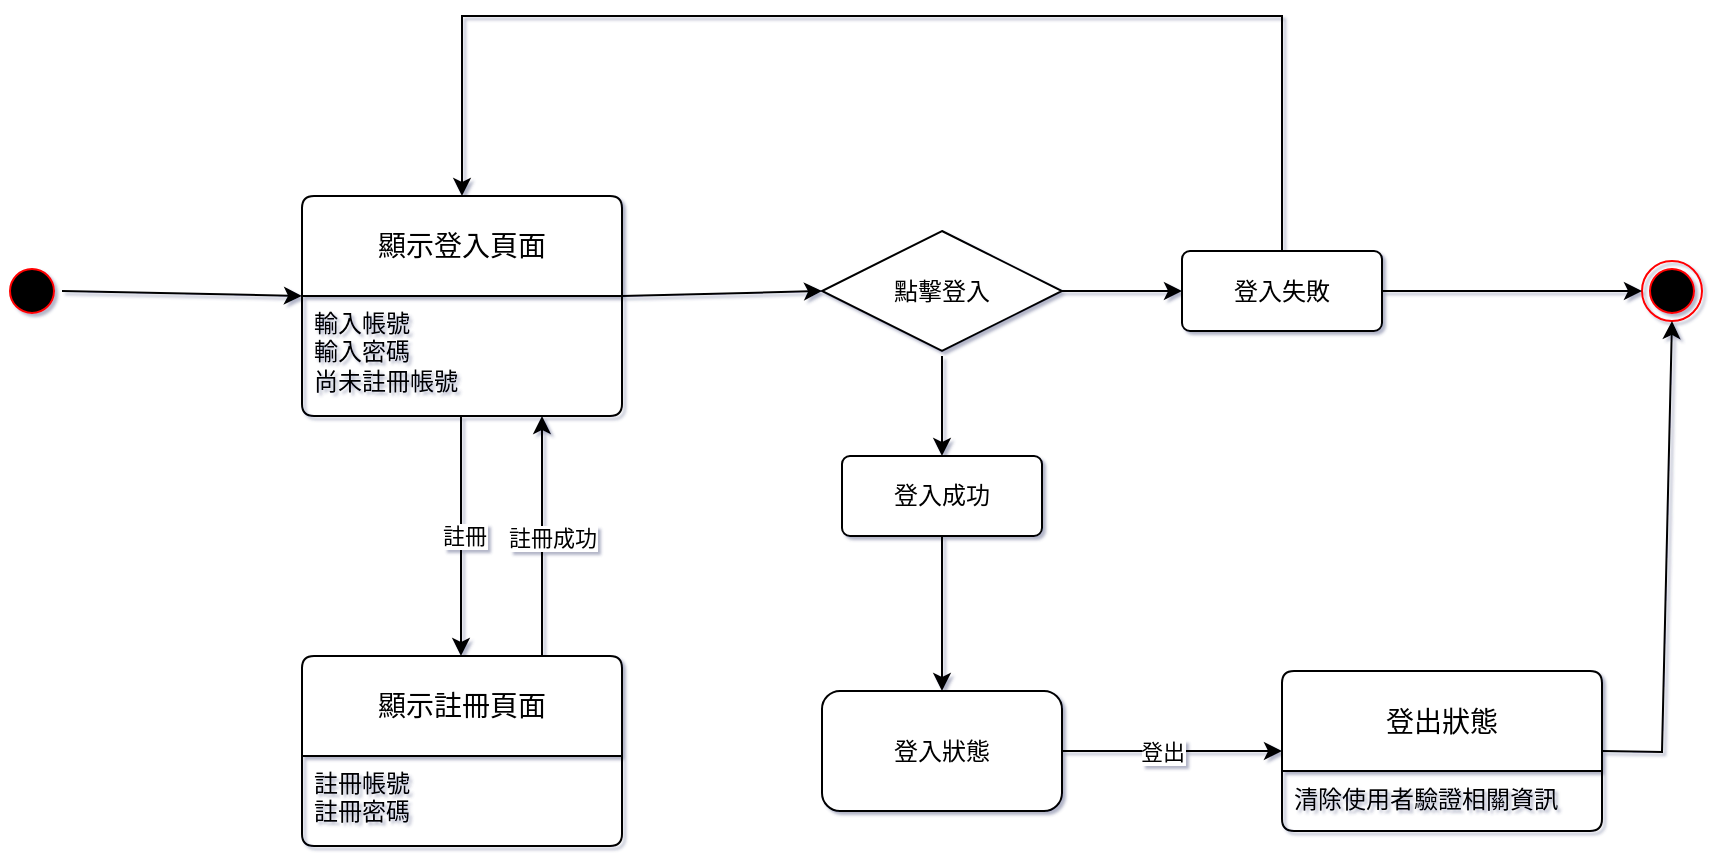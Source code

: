 <mxfile version="27.0.5" pages="7">
  <diagram name="註冊登入" id="HInjeSJQUacLZrBBfgWF">
    <mxGraphModel grid="1" page="1" gridSize="10" guides="1" tooltips="1" connect="1" arrows="1" fold="1" pageScale="1" pageWidth="1169" pageHeight="827" math="0" shadow="1">
      <root>
        <mxCell id="0" />
        <mxCell id="1" parent="0" />
        <mxCell id="w4ze2zyTQ7N1H6BAeW-B-1" value="" style="ellipse;html=1;shape=startState;fillColor=#000000;strokeColor=#ff0000;" vertex="1" parent="1">
          <mxGeometry x="120" y="372.5" width="30" height="30" as="geometry" />
        </mxCell>
        <mxCell id="w4ze2zyTQ7N1H6BAeW-B-3" value="顯示註冊頁面" style="swimlane;childLayout=stackLayout;horizontal=1;startSize=50;horizontalStack=0;rounded=1;fontSize=14;fontStyle=0;strokeWidth=1;resizeParent=0;resizeLast=1;shadow=0;align=center;arcSize=4;whiteSpace=wrap;html=1;" vertex="1" parent="1">
          <mxGeometry x="270" y="570" width="160" height="95" as="geometry" />
        </mxCell>
        <mxCell id="w4ze2zyTQ7N1H6BAeW-B-4" value="&lt;div&gt;&lt;span style=&quot;background-color: transparent; color: light-dark(rgb(0, 0, 0), rgb(255, 255, 255));&quot;&gt;註冊帳號&lt;/span&gt;&lt;/div&gt;&lt;div&gt;註冊密碼&lt;/div&gt;" style="align=left;strokeColor=none;fillColor=none;spacingLeft=4;spacingRight=4;fontSize=12;verticalAlign=top;resizable=0;rotatable=0;part=1;html=1;whiteSpace=wrap;" vertex="1" parent="w4ze2zyTQ7N1H6BAeW-B-3">
          <mxGeometry y="50" width="160" height="45" as="geometry" />
        </mxCell>
        <mxCell id="w4ze2zyTQ7N1H6BAeW-B-5" value="顯示登入頁面" style="swimlane;childLayout=stackLayout;horizontal=1;startSize=50;horizontalStack=0;rounded=1;fontSize=14;fontStyle=0;strokeWidth=1;resizeParent=0;resizeLast=1;shadow=0;dashed=0;align=center;arcSize=4;whiteSpace=wrap;html=1;" vertex="1" parent="1">
          <mxGeometry x="270" y="340" width="160" height="110" as="geometry" />
        </mxCell>
        <mxCell id="w4ze2zyTQ7N1H6BAeW-B-6" value="輸入帳號&lt;br&gt;&lt;div&gt;&lt;span style=&quot;background-color: transparent; color: light-dark(rgb(0, 0, 0), rgb(255, 255, 255));&quot;&gt;輸入&lt;/span&gt;密碼&lt;/div&gt;&lt;div&gt;尚未註冊帳號&lt;/div&gt;" style="align=left;strokeColor=none;fillColor=none;spacingLeft=4;spacingRight=4;fontSize=12;verticalAlign=top;resizable=0;rotatable=0;part=1;html=1;whiteSpace=wrap;" vertex="1" parent="w4ze2zyTQ7N1H6BAeW-B-5">
          <mxGeometry y="50" width="160" height="60" as="geometry" />
        </mxCell>
        <mxCell id="w4ze2zyTQ7N1H6BAeW-B-7" value="" style="ellipse;html=1;shape=endState;fillColor=#000000;strokeColor=#ff0000;" vertex="1" parent="1">
          <mxGeometry x="940" y="372.5" width="30" height="30" as="geometry" />
        </mxCell>
        <mxCell id="w4ze2zyTQ7N1H6BAeW-B-8" value="登入成功" style="rounded=1;arcSize=10;whiteSpace=wrap;html=1;align=center;" vertex="1" parent="1">
          <mxGeometry x="540" y="470" width="100" height="40" as="geometry" />
        </mxCell>
        <mxCell id="w4ze2zyTQ7N1H6BAeW-B-9" value="登入失敗" style="rounded=1;arcSize=10;whiteSpace=wrap;html=1;align=center;" vertex="1" parent="1">
          <mxGeometry x="710" y="367.5" width="100" height="40" as="geometry" />
        </mxCell>
        <mxCell id="w4ze2zyTQ7N1H6BAeW-B-14" value="點擊登入" style="shape=rhombus;perimeter=rhombusPerimeter;whiteSpace=wrap;html=1;align=center;" vertex="1" parent="1">
          <mxGeometry x="530" y="357.5" width="120" height="60" as="geometry" />
        </mxCell>
        <mxCell id="w4ze2zyTQ7N1H6BAeW-B-18" value="" style="endArrow=classic;html=1;rounded=0;exitX=1;exitY=0;exitDx=0;exitDy=0;entryX=0;entryY=0.5;entryDx=0;entryDy=0;" edge="1" parent="1" source="w4ze2zyTQ7N1H6BAeW-B-6" target="w4ze2zyTQ7N1H6BAeW-B-14">
          <mxGeometry width="50" height="50" relative="1" as="geometry">
            <mxPoint x="460" y="470" as="sourcePoint" />
            <mxPoint x="510" y="420" as="targetPoint" />
          </mxGeometry>
        </mxCell>
        <mxCell id="w4ze2zyTQ7N1H6BAeW-B-19" value="" style="endArrow=classic;html=1;rounded=0;exitX=1;exitY=0.5;exitDx=0;exitDy=0;entryX=0;entryY=0.5;entryDx=0;entryDy=0;" edge="1" parent="1" source="w4ze2zyTQ7N1H6BAeW-B-9" target="w4ze2zyTQ7N1H6BAeW-B-7">
          <mxGeometry width="50" height="50" relative="1" as="geometry">
            <mxPoint x="830" y="388.5" as="sourcePoint" />
            <mxPoint x="920" y="389" as="targetPoint" />
          </mxGeometry>
        </mxCell>
        <mxCell id="w4ze2zyTQ7N1H6BAeW-B-21" value="" style="endArrow=classic;html=1;rounded=0;exitX=1;exitY=0.5;exitDx=0;exitDy=0;entryX=0;entryY=0.5;entryDx=0;entryDy=0;" edge="1" parent="1" source="w4ze2zyTQ7N1H6BAeW-B-14" target="w4ze2zyTQ7N1H6BAeW-B-9">
          <mxGeometry width="50" height="50" relative="1" as="geometry">
            <mxPoint x="700" y="452" as="sourcePoint" />
            <mxPoint x="730" y="390" as="targetPoint" />
          </mxGeometry>
        </mxCell>
        <mxCell id="w4ze2zyTQ7N1H6BAeW-B-22" value="" style="endArrow=classic;html=1;rounded=0;entryX=0.5;entryY=0;entryDx=0;entryDy=0;" edge="1" parent="1" target="w4ze2zyTQ7N1H6BAeW-B-8">
          <mxGeometry width="50" height="50" relative="1" as="geometry">
            <mxPoint x="590" y="420" as="sourcePoint" />
            <mxPoint x="560" y="418" as="targetPoint" />
          </mxGeometry>
        </mxCell>
        <mxCell id="w4ze2zyTQ7N1H6BAeW-B-25" value="登入狀態" style="rounded=1;whiteSpace=wrap;html=1;" vertex="1" parent="1">
          <mxGeometry x="530" y="587.5" width="120" height="60" as="geometry" />
        </mxCell>
        <mxCell id="w4ze2zyTQ7N1H6BAeW-B-26" value="" style="endArrow=classic;html=1;rounded=0;exitX=0.5;exitY=1;exitDx=0;exitDy=0;entryX=0.5;entryY=0;entryDx=0;entryDy=0;" edge="1" parent="1" source="w4ze2zyTQ7N1H6BAeW-B-8" target="w4ze2zyTQ7N1H6BAeW-B-25">
          <mxGeometry width="50" height="50" relative="1" as="geometry">
            <mxPoint x="360" y="460" as="sourcePoint" />
            <mxPoint x="360" y="580" as="targetPoint" />
          </mxGeometry>
        </mxCell>
        <mxCell id="w4ze2zyTQ7N1H6BAeW-B-32" value="登出狀態" style="swimlane;childLayout=stackLayout;horizontal=1;startSize=50;horizontalStack=0;rounded=1;fontSize=14;fontStyle=0;strokeWidth=1;resizeParent=0;resizeLast=1;shadow=0;align=center;arcSize=4;whiteSpace=wrap;html=1;" vertex="1" parent="1">
          <mxGeometry x="760" y="577.5" width="160" height="80" as="geometry" />
        </mxCell>
        <mxCell id="w4ze2zyTQ7N1H6BAeW-B-33" value="清除使用者驗證相關資訊" style="align=left;strokeColor=none;fillColor=none;spacingLeft=4;spacingRight=4;fontSize=12;verticalAlign=top;resizable=0;rotatable=0;part=1;html=1;whiteSpace=wrap;" vertex="1" parent="w4ze2zyTQ7N1H6BAeW-B-32">
          <mxGeometry y="50" width="160" height="30" as="geometry" />
        </mxCell>
        <mxCell id="w4ze2zyTQ7N1H6BAeW-B-35" value="" style="endArrow=classic;html=1;rounded=0;exitX=1;exitY=0.5;exitDx=0;exitDy=0;entryX=0.5;entryY=1;entryDx=0;entryDy=0;" edge="1" parent="1" source="w4ze2zyTQ7N1H6BAeW-B-32" target="w4ze2zyTQ7N1H6BAeW-B-7">
          <mxGeometry width="50" height="50" relative="1" as="geometry">
            <mxPoint x="960" y="540" as="sourcePoint" />
            <mxPoint x="950" y="420" as="targetPoint" />
            <Array as="points">
              <mxPoint x="950" y="618" />
            </Array>
          </mxGeometry>
        </mxCell>
        <mxCell id="w4ze2zyTQ7N1H6BAeW-B-36" value="" style="endArrow=classic;html=1;rounded=0;exitX=1;exitY=0.5;exitDx=0;exitDy=0;entryX=0;entryY=0;entryDx=0;entryDy=0;" edge="1" parent="1" source="w4ze2zyTQ7N1H6BAeW-B-1" target="w4ze2zyTQ7N1H6BAeW-B-6">
          <mxGeometry width="50" height="50" relative="1" as="geometry">
            <mxPoint x="140" y="320" as="sourcePoint" />
            <mxPoint x="270" y="320" as="targetPoint" />
          </mxGeometry>
        </mxCell>
        <mxCell id="lsAf-5TxM5xio35Eeppx-8" value="" style="endArrow=classic;html=1;rounded=0;entryX=0;entryY=0.5;entryDx=0;entryDy=0;exitX=1;exitY=0.5;exitDx=0;exitDy=0;" edge="1" parent="1" source="w4ze2zyTQ7N1H6BAeW-B-25" target="w4ze2zyTQ7N1H6BAeW-B-32">
          <mxGeometry relative="1" as="geometry">
            <mxPoint x="490" y="700" as="sourcePoint" />
            <mxPoint x="670" y="700" as="targetPoint" />
            <Array as="points" />
          </mxGeometry>
        </mxCell>
        <mxCell id="lsAf-5TxM5xio35Eeppx-11" value="登出" style="edgeLabel;html=1;align=center;verticalAlign=middle;resizable=0;points=[];" connectable="0" vertex="1" parent="lsAf-5TxM5xio35Eeppx-8">
          <mxGeometry x="-0.007" y="-1" relative="1" as="geometry">
            <mxPoint x="-5" y="-1" as="offset" />
          </mxGeometry>
        </mxCell>
        <mxCell id="lsAf-5TxM5xio35Eeppx-12" value="" style="endArrow=classic;html=1;rounded=0;exitX=0.5;exitY=1;exitDx=0;exitDy=0;entryX=0.5;entryY=0;entryDx=0;entryDy=0;" edge="1" parent="1">
          <mxGeometry relative="1" as="geometry">
            <mxPoint x="349.5" y="450" as="sourcePoint" />
            <mxPoint x="349.5" y="570" as="targetPoint" />
            <Array as="points" />
          </mxGeometry>
        </mxCell>
        <mxCell id="lsAf-5TxM5xio35Eeppx-13" value="註冊" style="edgeLabel;html=1;align=center;verticalAlign=middle;resizable=0;points=[];" connectable="0" vertex="1" parent="lsAf-5TxM5xio35Eeppx-12">
          <mxGeometry x="-0.007" y="-1" relative="1" as="geometry">
            <mxPoint x="2" as="offset" />
          </mxGeometry>
        </mxCell>
        <mxCell id="XtU9oOTTQyKInzPwcc3N-1" value="" style="endArrow=classic;html=1;rounded=0;exitX=0.75;exitY=0;exitDx=0;exitDy=0;entryX=0.75;entryY=1;entryDx=0;entryDy=0;" edge="1" parent="1">
          <mxGeometry relative="1" as="geometry">
            <mxPoint x="390" y="570" as="sourcePoint" />
            <mxPoint x="390" y="450" as="targetPoint" />
            <Array as="points" />
          </mxGeometry>
        </mxCell>
        <mxCell id="XtU9oOTTQyKInzPwcc3N-2" value="註冊" style="edgeLabel;html=1;align=center;verticalAlign=middle;resizable=0;points=[];" connectable="0" vertex="1" parent="XtU9oOTTQyKInzPwcc3N-1">
          <mxGeometry x="-0.007" y="-1" relative="1" as="geometry">
            <mxPoint x="2" as="offset" />
          </mxGeometry>
        </mxCell>
        <mxCell id="XtU9oOTTQyKInzPwcc3N-3" value="註冊成功" style="edgeLabel;html=1;align=center;verticalAlign=middle;resizable=0;points=[];" connectable="0" vertex="1" parent="XtU9oOTTQyKInzPwcc3N-1">
          <mxGeometry x="-0.037" y="-5" relative="1" as="geometry">
            <mxPoint y="-1" as="offset" />
          </mxGeometry>
        </mxCell>
        <mxCell id="XtU9oOTTQyKInzPwcc3N-4" value="" style="endArrow=classic;html=1;rounded=0;exitX=0.5;exitY=0;exitDx=0;exitDy=0;entryX=0.5;entryY=0;entryDx=0;entryDy=0;" edge="1" parent="1" source="w4ze2zyTQ7N1H6BAeW-B-9" target="w4ze2zyTQ7N1H6BAeW-B-5">
          <mxGeometry width="50" height="50" relative="1" as="geometry">
            <mxPoint x="750" y="327.5" as="sourcePoint" />
            <mxPoint x="330" y="250" as="targetPoint" />
            <Array as="points">
              <mxPoint x="760" y="250" />
              <mxPoint x="350" y="250" />
            </Array>
          </mxGeometry>
        </mxCell>
      </root>
    </mxGraphModel>
  </diagram>
  <diagram id="vJQmiaO42B-Jvd9dbJCd" name="輸入夢境">
    <mxGraphModel grid="1" page="1" gridSize="10" guides="1" tooltips="1" connect="1" arrows="1" fold="1" pageScale="1" pageWidth="1169" pageHeight="827" math="0" shadow="0">
      <root>
        <mxCell id="0" />
        <mxCell id="1" parent="0" />
        <mxCell id="_3hA1jGUD8ZX2VpV6dGg-1" value="" style="ellipse;html=1;shape=startState;fillColor=#000000;strokeColor=#ff0000;" vertex="1" parent="1">
          <mxGeometry x="150" y="120" width="30" height="30" as="geometry" />
        </mxCell>
        <mxCell id="_3hA1jGUD8ZX2VpV6dGg-2" value="" style="edgeStyle=orthogonalEdgeStyle;html=1;verticalAlign=bottom;endArrow=open;endSize=8;strokeColor=#ff0000;rounded=0;entryX=0;entryY=0.5;entryDx=0;entryDy=0;" edge="1" parent="1" source="_3hA1jGUD8ZX2VpV6dGg-1" target="_3hA1jGUD8ZX2VpV6dGg-4">
          <mxGeometry relative="1" as="geometry">
            <mxPoint x="280" y="135" as="targetPoint" />
          </mxGeometry>
        </mxCell>
        <mxCell id="_3hA1jGUD8ZX2VpV6dGg-3" value="生成夢境內容" style="rounded=1;whiteSpace=wrap;html=1;" vertex="1" parent="1">
          <mxGeometry x="290" y="230" width="120" height="60" as="geometry" />
        </mxCell>
        <mxCell id="_3hA1jGUD8ZX2VpV6dGg-4" value="處理輸入內容" style="rounded=1;whiteSpace=wrap;html=1;" vertex="1" parent="1">
          <mxGeometry x="290" y="105" width="120" height="60" as="geometry" />
        </mxCell>
        <mxCell id="_3hA1jGUD8ZX2VpV6dGg-5" value="顯示解析內容" style="rounded=1;whiteSpace=wrap;html=1;" vertex="1" parent="1">
          <mxGeometry x="290" y="350" width="120" height="60" as="geometry" />
        </mxCell>
        <mxCell id="_3hA1jGUD8ZX2VpV6dGg-6" value="" style="ellipse;html=1;shape=endState;fillColor=#000000;strokeColor=#ff0000;" vertex="1" parent="1">
          <mxGeometry x="520" y="365" width="30" height="30" as="geometry" />
        </mxCell>
        <mxCell id="_3hA1jGUD8ZX2VpV6dGg-7" value="" style="endArrow=classic;html=1;rounded=0;exitX=1;exitY=0.5;exitDx=0;exitDy=0;entryX=0.5;entryY=0;entryDx=0;entryDy=0;" edge="1" parent="1" source="_3hA1jGUD8ZX2VpV6dGg-4" target="_3hA1jGUD8ZX2VpV6dGg-6">
          <mxGeometry width="50" height="50" relative="1" as="geometry">
            <mxPoint x="240" y="310" as="sourcePoint" />
            <mxPoint x="540" y="290" as="targetPoint" />
            <Array as="points">
              <mxPoint x="530" y="135" />
            </Array>
          </mxGeometry>
        </mxCell>
        <mxCell id="_3hA1jGUD8ZX2VpV6dGg-8" value="" style="endArrow=classic;html=1;rounded=0;exitX=0.5;exitY=1;exitDx=0;exitDy=0;entryX=0.5;entryY=0;entryDx=0;entryDy=0;" edge="1" parent="1" source="_3hA1jGUD8ZX2VpV6dGg-4" target="_3hA1jGUD8ZX2VpV6dGg-3">
          <mxGeometry width="50" height="50" relative="1" as="geometry">
            <mxPoint x="240" y="310" as="sourcePoint" />
            <mxPoint x="290" y="260" as="targetPoint" />
          </mxGeometry>
        </mxCell>
        <mxCell id="_3hA1jGUD8ZX2VpV6dGg-9" value="" style="endArrow=classic;html=1;rounded=0;entryX=0.5;entryY=0;entryDx=0;entryDy=0;exitX=0.5;exitY=1;exitDx=0;exitDy=0;" edge="1" parent="1" source="_3hA1jGUD8ZX2VpV6dGg-3" target="_3hA1jGUD8ZX2VpV6dGg-5">
          <mxGeometry width="50" height="50" relative="1" as="geometry">
            <mxPoint x="240" y="310" as="sourcePoint" />
            <mxPoint x="290" y="260" as="targetPoint" />
          </mxGeometry>
        </mxCell>
        <mxCell id="_3hA1jGUD8ZX2VpV6dGg-11" value="" style="endArrow=classic;html=1;rounded=0;exitX=1;exitY=0.5;exitDx=0;exitDy=0;entryX=0;entryY=0.5;entryDx=0;entryDy=0;" edge="1" parent="1" source="_3hA1jGUD8ZX2VpV6dGg-5" target="_3hA1jGUD8ZX2VpV6dGg-6">
          <mxGeometry width="50" height="50" relative="1" as="geometry">
            <mxPoint x="240" y="310" as="sourcePoint" />
            <mxPoint x="290" y="260" as="targetPoint" />
          </mxGeometry>
        </mxCell>
        <mxCell id="_3hA1jGUD8ZX2VpV6dGg-16" value="成功" style="text;html=1;align=center;verticalAlign=middle;whiteSpace=wrap;rounded=0;" vertex="1" parent="1">
          <mxGeometry x="290" y="300" width="60" height="30" as="geometry" />
        </mxCell>
        <mxCell id="_3hA1jGUD8ZX2VpV6dGg-18" value="失敗" style="text;html=1;align=center;verticalAlign=middle;whiteSpace=wrap;rounded=0;" vertex="1" parent="1">
          <mxGeometry x="360" y="300" width="60" height="30" as="geometry" />
        </mxCell>
        <mxCell id="_3hA1jGUD8ZX2VpV6dGg-19" value="點擊送出" style="text;html=1;align=center;verticalAlign=middle;whiteSpace=wrap;rounded=0;" vertex="1" parent="1">
          <mxGeometry x="350" y="180" width="60" height="30" as="geometry" />
        </mxCell>
      </root>
    </mxGraphModel>
  </diagram>
  <diagram id="MlVlBjRn5WDVyDFGiYsd" name="發佈貼文">
    <mxGraphModel grid="1" page="1" gridSize="10" guides="1" tooltips="1" connect="1" arrows="1" fold="1" pageScale="1" pageWidth="1169" pageHeight="827" math="0" shadow="0">
      <root>
        <mxCell id="0" />
        <mxCell id="1" parent="0" />
        <mxCell id="jlts9ygnZtIwIY5iCoD3-1" value="" style="ellipse;html=1;shape=startState;fillColor=#000000;strokeColor=#ff0000;" vertex="1" parent="1">
          <mxGeometry x="320" y="90" width="30" height="30" as="geometry" />
        </mxCell>
        <mxCell id="jlts9ygnZtIwIY5iCoD3-2" value="" style="edgeStyle=orthogonalEdgeStyle;html=1;verticalAlign=bottom;endArrow=open;endSize=8;strokeColor=#ff0000;rounded=0;entryX=0.5;entryY=0;entryDx=0;entryDy=0;" edge="1" parent="1" source="jlts9ygnZtIwIY5iCoD3-1" target="jlts9ygnZtIwIY5iCoD3-3">
          <mxGeometry relative="1" as="geometry">
            <mxPoint x="335" y="180" as="targetPoint" />
          </mxGeometry>
        </mxCell>
        <mxCell id="jlts9ygnZtIwIY5iCoD3-3" value="撰寫文稿" style="rounded=1;whiteSpace=wrap;html=1;" vertex="1" parent="1">
          <mxGeometry x="275" y="210" width="120" height="60" as="geometry" />
        </mxCell>
        <mxCell id="jlts9ygnZtIwIY5iCoD3-5" value="撰稿中" style="rounded=1;whiteSpace=wrap;html=1;" vertex="1" parent="1">
          <mxGeometry x="275" y="340" width="120" height="60" as="geometry" />
        </mxCell>
        <mxCell id="jlts9ygnZtIwIY5iCoD3-14" value="" style="edgeStyle=orthogonalEdgeStyle;rounded=0;orthogonalLoop=1;jettySize=auto;html=1;" edge="1" parent="1" source="jlts9ygnZtIwIY5iCoD3-7" target="jlts9ygnZtIwIY5iCoD3-8">
          <mxGeometry relative="1" as="geometry" />
        </mxCell>
        <mxCell id="toMAGL68aTtvMR0ChFEn-1" value="" style="edgeStyle=orthogonalEdgeStyle;rounded=0;orthogonalLoop=1;jettySize=auto;html=1;" edge="1" parent="1" source="jlts9ygnZtIwIY5iCoD3-7" target="jlts9ygnZtIwIY5iCoD3-9">
          <mxGeometry relative="1" as="geometry" />
        </mxCell>
        <mxCell id="jlts9ygnZtIwIY5iCoD3-7" value="發布中" style="rounded=1;whiteSpace=wrap;html=1;" vertex="1" parent="1">
          <mxGeometry x="275" y="470" width="120" height="60" as="geometry" />
        </mxCell>
        <mxCell id="jlts9ygnZtIwIY5iCoD3-8" value="發布失敗" style="rounded=1;whiteSpace=wrap;html=1;" vertex="1" parent="1">
          <mxGeometry x="275" y="600" width="120" height="60" as="geometry" />
        </mxCell>
        <mxCell id="toMAGL68aTtvMR0ChFEn-2" value="" style="edgeStyle=orthogonalEdgeStyle;rounded=0;orthogonalLoop=1;jettySize=auto;html=1;" edge="1" parent="1" source="jlts9ygnZtIwIY5iCoD3-9" target="jlts9ygnZtIwIY5iCoD3-26">
          <mxGeometry relative="1" as="geometry" />
        </mxCell>
        <mxCell id="jlts9ygnZtIwIY5iCoD3-9" value="發布完成" style="rounded=1;whiteSpace=wrap;html=1;" vertex="1" parent="1">
          <mxGeometry x="510" y="470" width="120" height="60" as="geometry" />
        </mxCell>
        <mxCell id="jlts9ygnZtIwIY5iCoD3-10" value="" style="endArrow=classic;html=1;rounded=0;exitX=0.5;exitY=1;exitDx=0;exitDy=0;entryX=0.5;entryY=0;entryDx=0;entryDy=0;" edge="1" parent="1" source="jlts9ygnZtIwIY5iCoD3-3" target="jlts9ygnZtIwIY5iCoD3-5">
          <mxGeometry width="50" height="50" relative="1" as="geometry">
            <mxPoint x="240" y="440" as="sourcePoint" />
            <mxPoint x="290" y="390" as="targetPoint" />
          </mxGeometry>
        </mxCell>
        <mxCell id="jlts9ygnZtIwIY5iCoD3-11" value="" style="endArrow=classic;html=1;rounded=0;entryX=0.5;entryY=0;entryDx=0;entryDy=0;exitX=0.5;exitY=1;exitDx=0;exitDy=0;" edge="1" parent="1" source="jlts9ygnZtIwIY5iCoD3-5" target="jlts9ygnZtIwIY5iCoD3-7">
          <mxGeometry width="50" height="50" relative="1" as="geometry">
            <mxPoint x="380" y="420" as="sourcePoint" />
            <mxPoint x="345" y="350" as="targetPoint" />
          </mxGeometry>
        </mxCell>
        <mxCell id="jlts9ygnZtIwIY5iCoD3-16" value="草稿已儲存" style="rounded=1;whiteSpace=wrap;html=1;" vertex="1" parent="1">
          <mxGeometry x="90" y="470" width="120" height="60" as="geometry" />
        </mxCell>
        <mxCell id="jlts9ygnZtIwIY5iCoD3-17" value="" style="endArrow=classic;html=1;rounded=0;exitX=0;exitY=0.5;exitDx=0;exitDy=0;entryX=0.5;entryY=1;entryDx=0;entryDy=0;" edge="1" parent="1" source="jlts9ygnZtIwIY5iCoD3-8" target="jlts9ygnZtIwIY5iCoD3-16">
          <mxGeometry width="50" height="50" relative="1" as="geometry">
            <mxPoint x="240" y="550" as="sourcePoint" />
            <mxPoint x="290" y="500" as="targetPoint" />
            <Array as="points">
              <mxPoint x="150" y="630" />
            </Array>
          </mxGeometry>
        </mxCell>
        <mxCell id="jlts9ygnZtIwIY5iCoD3-19" value="" style="endArrow=classic;html=1;rounded=0;exitX=0.5;exitY=0;exitDx=0;exitDy=0;entryX=0;entryY=0.5;entryDx=0;entryDy=0;" edge="1" parent="1" source="jlts9ygnZtIwIY5iCoD3-16" target="jlts9ygnZtIwIY5iCoD3-5">
          <mxGeometry width="50" height="50" relative="1" as="geometry">
            <mxPoint x="240" y="440" as="sourcePoint" />
            <mxPoint x="290" y="390" as="targetPoint" />
            <Array as="points">
              <mxPoint x="150" y="370" />
            </Array>
          </mxGeometry>
        </mxCell>
        <mxCell id="jlts9ygnZtIwIY5iCoD3-20" value="繼續草稿" style="text;html=1;align=center;verticalAlign=middle;whiteSpace=wrap;rounded=0;" vertex="1" parent="1">
          <mxGeometry x="120" y="340" width="60" height="30" as="geometry" />
        </mxCell>
        <mxCell id="jlts9ygnZtIwIY5iCoD3-21" value="" style="endArrow=classic;html=1;rounded=0;entryX=1;entryY=0.5;entryDx=0;entryDy=0;exitX=1;exitY=0.5;exitDx=0;exitDy=0;" edge="1" parent="1" source="jlts9ygnZtIwIY5iCoD3-5" target="jlts9ygnZtIwIY5iCoD3-3">
          <mxGeometry width="50" height="50" relative="1" as="geometry">
            <mxPoint x="490" y="350" as="sourcePoint" />
            <mxPoint x="290" y="390" as="targetPoint" />
            <Array as="points">
              <mxPoint x="510" y="370" />
              <mxPoint x="510" y="240" />
            </Array>
          </mxGeometry>
        </mxCell>
        <mxCell id="jlts9ygnZtIwIY5iCoD3-22" value="" style="endArrow=classic;html=1;rounded=0;entryX=0.75;entryY=1;entryDx=0;entryDy=0;exitX=0.75;exitY=0;exitDx=0;exitDy=0;" edge="1" parent="1" source="jlts9ygnZtIwIY5iCoD3-8" target="jlts9ygnZtIwIY5iCoD3-7">
          <mxGeometry width="50" height="50" relative="1" as="geometry">
            <mxPoint x="500" y="630" as="sourcePoint" />
            <mxPoint x="480" y="490" as="targetPoint" />
            <Array as="points" />
          </mxGeometry>
        </mxCell>
        <mxCell id="jlts9ygnZtIwIY5iCoD3-23" value="重新嘗試" style="text;html=1;align=center;verticalAlign=middle;whiteSpace=wrap;rounded=0;" vertex="1" parent="1">
          <mxGeometry x="370" y="550" width="60" height="30" as="geometry" />
        </mxCell>
        <mxCell id="jlts9ygnZtIwIY5iCoD3-25" value="結束(未發佈)" style="text;html=1;align=center;verticalAlign=middle;whiteSpace=wrap;rounded=0;" vertex="1" parent="1">
          <mxGeometry x="510" y="290" width="80" height="30" as="geometry" />
        </mxCell>
        <mxCell id="jlts9ygnZtIwIY5iCoD3-26" value="" style="ellipse;html=1;shape=endState;fillColor=#000000;strokeColor=#ff0000;" vertex="1" parent="1">
          <mxGeometry x="720" y="485" width="30" height="30" as="geometry" />
        </mxCell>
      </root>
    </mxGraphModel>
  </diagram>
  <diagram id="6-Wd_n2gZN9Z3wB2Pkes" name="查看／編輯個人貼文">
    <mxGraphModel grid="1" page="1" gridSize="10" guides="1" tooltips="1" connect="1" arrows="1" fold="1" pageScale="1" pageWidth="1169" pageHeight="827" math="0" shadow="0">
      <root>
        <mxCell id="0" />
        <mxCell id="1" parent="0" />
        <mxCell id="IRZUj3m39FYWwz5e6Ego-1" value="" style="ellipse;html=1;shape=startState;fillColor=#000000;strokeColor=#ff0000;" vertex="1" parent="1">
          <mxGeometry x="440" y="140" width="30" height="30" as="geometry" />
        </mxCell>
        <mxCell id="IRZUj3m39FYWwz5e6Ego-2" value="" style="edgeStyle=orthogonalEdgeStyle;html=1;verticalAlign=bottom;endArrow=open;endSize=8;strokeColor=#ff0000;rounded=0;entryX=0.5;entryY=0;entryDx=0;entryDy=0;" edge="1" parent="1" source="IRZUj3m39FYWwz5e6Ego-1" target="IRZUj3m39FYWwz5e6Ego-3">
          <mxGeometry relative="1" as="geometry">
            <mxPoint x="455" y="230" as="targetPoint" />
          </mxGeometry>
        </mxCell>
        <mxCell id="IRZUj3m39FYWwz5e6Ego-6" value="" style="edgeStyle=orthogonalEdgeStyle;rounded=0;orthogonalLoop=1;jettySize=auto;html=1;" edge="1" parent="1" source="IRZUj3m39FYWwz5e6Ego-3" target="IRZUj3m39FYWwz5e6Ego-4">
          <mxGeometry relative="1" as="geometry" />
        </mxCell>
        <mxCell id="IRZUj3m39FYWwz5e6Ego-3" value="查看貼文" style="rounded=1;whiteSpace=wrap;html=1;" vertex="1" parent="1">
          <mxGeometry x="395" y="260" width="120" height="60" as="geometry" />
        </mxCell>
        <mxCell id="IRZUj3m39FYWwz5e6Ego-8" value="" style="edgeStyle=orthogonalEdgeStyle;rounded=0;orthogonalLoop=1;jettySize=auto;html=1;" edge="1" parent="1" source="IRZUj3m39FYWwz5e6Ego-4" target="IRZUj3m39FYWwz5e6Ego-7">
          <mxGeometry relative="1" as="geometry" />
        </mxCell>
        <mxCell id="IRZUj3m39FYWwz5e6Ego-4" value="編輯中" style="rounded=1;whiteSpace=wrap;html=1;" vertex="1" parent="1">
          <mxGeometry x="395" y="390" width="120" height="60" as="geometry" />
        </mxCell>
        <mxCell id="IRZUj3m39FYWwz5e6Ego-11" value="" style="edgeStyle=orthogonalEdgeStyle;rounded=0;orthogonalLoop=1;jettySize=auto;html=1;" edge="1" parent="1" source="IRZUj3m39FYWwz5e6Ego-7" target="IRZUj3m39FYWwz5e6Ego-9">
          <mxGeometry relative="1" as="geometry" />
        </mxCell>
        <mxCell id="PITD3TPO8Fjh_jhraWLS-2" value="" style="edgeStyle=orthogonalEdgeStyle;rounded=0;orthogonalLoop=1;jettySize=auto;html=1;" edge="1" parent="1" source="IRZUj3m39FYWwz5e6Ego-7" target="PITD3TPO8Fjh_jhraWLS-1">
          <mxGeometry relative="1" as="geometry" />
        </mxCell>
        <mxCell id="IRZUj3m39FYWwz5e6Ego-7" value="儲存中" style="rounded=1;whiteSpace=wrap;html=1;" vertex="1" parent="1">
          <mxGeometry x="395" y="520" width="120" height="60" as="geometry" />
        </mxCell>
        <mxCell id="IRZUj3m39FYWwz5e6Ego-9" value="編輯失敗" style="rounded=1;whiteSpace=wrap;html=1;" vertex="1" parent="1">
          <mxGeometry x="395" y="650" width="120" height="60" as="geometry" />
        </mxCell>
        <mxCell id="IRZUj3m39FYWwz5e6Ego-12" value="" style="endArrow=classic;html=1;rounded=0;exitX=0;exitY=0.5;exitDx=0;exitDy=0;entryX=0;entryY=0.5;entryDx=0;entryDy=0;" edge="1" parent="1" source="IRZUj3m39FYWwz5e6Ego-9" target="IRZUj3m39FYWwz5e6Ego-7">
          <mxGeometry width="50" height="50" relative="1" as="geometry">
            <mxPoint x="390" y="550" as="sourcePoint" />
            <mxPoint x="150" y="610" as="targetPoint" />
            <Array as="points">
              <mxPoint x="280" y="680" />
              <mxPoint x="280" y="550" />
            </Array>
          </mxGeometry>
        </mxCell>
        <mxCell id="IRZUj3m39FYWwz5e6Ego-14" value="編輯" style="text;html=1;align=center;verticalAlign=middle;whiteSpace=wrap;rounded=0;" vertex="1" parent="1">
          <mxGeometry x="395" y="340" width="60" height="30" as="geometry" />
        </mxCell>
        <mxCell id="IRZUj3m39FYWwz5e6Ego-17" value="儲存修改" style="text;html=1;align=center;verticalAlign=middle;whiteSpace=wrap;rounded=0;" vertex="1" parent="1">
          <mxGeometry x="395" y="470" width="60" height="30" as="geometry" />
        </mxCell>
        <mxCell id="IRZUj3m39FYWwz5e6Ego-18" value="儲存失敗" style="text;html=1;align=center;verticalAlign=middle;whiteSpace=wrap;rounded=0;" vertex="1" parent="1">
          <mxGeometry x="390" y="600" width="60" height="30" as="geometry" />
        </mxCell>
        <mxCell id="IRZUj3m39FYWwz5e6Ego-19" value="儲存成功" style="text;html=1;align=center;verticalAlign=middle;whiteSpace=wrap;rounded=0;" vertex="1" parent="1">
          <mxGeometry x="220" y="600" width="60" height="30" as="geometry" />
        </mxCell>
        <mxCell id="PITD3TPO8Fjh_jhraWLS-4" value="" style="edgeStyle=orthogonalEdgeStyle;rounded=0;orthogonalLoop=1;jettySize=auto;html=1;" edge="1" parent="1" source="PITD3TPO8Fjh_jhraWLS-1" target="PITD3TPO8Fjh_jhraWLS-3">
          <mxGeometry relative="1" as="geometry" />
        </mxCell>
        <mxCell id="PITD3TPO8Fjh_jhraWLS-1" value="儲存成功" style="rounded=1;whiteSpace=wrap;html=1;" vertex="1" parent="1">
          <mxGeometry x="600" y="520" width="120" height="60" as="geometry" />
        </mxCell>
        <mxCell id="PITD3TPO8Fjh_jhraWLS-3" value="" style="ellipse;html=1;shape=endState;fillColor=#000000;strokeColor=#ff0000;" vertex="1" parent="1">
          <mxGeometry x="800" y="535" width="30" height="30" as="geometry" />
        </mxCell>
      </root>
    </mxGraphModel>
  </diagram>
  <diagram id="9mHPWj7ZXg6SCmozWY7h" name="刪除貼文">
    <mxGraphModel grid="1" page="1" gridSize="10" guides="1" tooltips="1" connect="1" arrows="1" fold="1" pageScale="1" pageWidth="1169" pageHeight="827" math="0" shadow="0">
      <root>
        <mxCell id="0" />
        <mxCell id="1" parent="0" />
        <mxCell id="iF8ycC_hv5LdpROKH1dr-8" value="" style="edgeStyle=orthogonalEdgeStyle;rounded=0;orthogonalLoop=1;jettySize=auto;html=1;" edge="1" parent="1" source="iF8ycC_hv5LdpROKH1dr-1" target="iF8ycC_hv5LdpROKH1dr-5">
          <mxGeometry relative="1" as="geometry" />
        </mxCell>
        <mxCell id="iF8ycC_hv5LdpROKH1dr-1" value="檢視貼文" style="rounded=1;whiteSpace=wrap;html=1;" vertex="1" parent="1">
          <mxGeometry x="320" y="230" width="120" height="60" as="geometry" />
        </mxCell>
        <mxCell id="iF8ycC_hv5LdpROKH1dr-2" value="" style="ellipse;html=1;shape=startState;fillColor=#000000;strokeColor=#ff0000;" vertex="1" parent="1">
          <mxGeometry x="365" y="100" width="30" height="30" as="geometry" />
        </mxCell>
        <mxCell id="iF8ycC_hv5LdpROKH1dr-3" value="" style="edgeStyle=orthogonalEdgeStyle;html=1;verticalAlign=bottom;endArrow=open;endSize=8;strokeColor=#ff0000;rounded=0;entryX=0.5;entryY=0;entryDx=0;entryDy=0;" edge="1" parent="1" source="iF8ycC_hv5LdpROKH1dr-2" target="iF8ycC_hv5LdpROKH1dr-1">
          <mxGeometry relative="1" as="geometry">
            <mxPoint x="375" y="200" as="targetPoint" />
          </mxGeometry>
        </mxCell>
        <mxCell id="iF8ycC_hv5LdpROKH1dr-9" value="" style="edgeStyle=orthogonalEdgeStyle;rounded=0;orthogonalLoop=1;jettySize=auto;html=1;" edge="1" parent="1" source="iF8ycC_hv5LdpROKH1dr-5" target="iF8ycC_hv5LdpROKH1dr-6">
          <mxGeometry relative="1" as="geometry" />
        </mxCell>
        <mxCell id="iF8ycC_hv5LdpROKH1dr-5" value="確認刪除" style="rounded=1;whiteSpace=wrap;html=1;" vertex="1" parent="1">
          <mxGeometry x="320" y="360" width="120" height="60" as="geometry" />
        </mxCell>
        <mxCell id="iF8ycC_hv5LdpROKH1dr-12" style="edgeStyle=orthogonalEdgeStyle;rounded=0;orthogonalLoop=1;jettySize=auto;html=1;exitX=0.5;exitY=1;exitDx=0;exitDy=0;entryX=0.5;entryY=0;entryDx=0;entryDy=0;" edge="1" parent="1" source="iF8ycC_hv5LdpROKH1dr-6" target="iF8ycC_hv5LdpROKH1dr-10">
          <mxGeometry relative="1" as="geometry">
            <Array as="points">
              <mxPoint x="380" y="640" />
              <mxPoint x="380" y="640" />
            </Array>
          </mxGeometry>
        </mxCell>
        <mxCell id="iF8ycC_hv5LdpROKH1dr-6" value="刪除中" style="rounded=1;whiteSpace=wrap;html=1;" vertex="1" parent="1">
          <mxGeometry x="320" y="490" width="120" height="60" as="geometry" />
        </mxCell>
        <mxCell id="iF8ycC_hv5LdpROKH1dr-14" style="edgeStyle=orthogonalEdgeStyle;rounded=0;orthogonalLoop=1;jettySize=auto;html=1;exitX=0.5;exitY=0;exitDx=0;exitDy=0;entryX=1;entryY=0.5;entryDx=0;entryDy=0;" edge="1" parent="1" source="iF8ycC_hv5LdpROKH1dr-7" target="iF8ycC_hv5LdpROKH1dr-5">
          <mxGeometry relative="1" as="geometry" />
        </mxCell>
        <mxCell id="iF8ycC_hv5LdpROKH1dr-7" value="刪除失敗" style="rounded=1;whiteSpace=wrap;html=1;" vertex="1" parent="1">
          <mxGeometry x="510" y="620" width="120" height="60" as="geometry" />
        </mxCell>
        <mxCell id="iF8ycC_hv5LdpROKH1dr-10" value="" style="ellipse;html=1;shape=endState;fillColor=#000000;strokeColor=#ff0000;" vertex="1" parent="1">
          <mxGeometry x="365" y="720" width="30" height="30" as="geometry" />
        </mxCell>
        <mxCell id="iF8ycC_hv5LdpROKH1dr-13" value="" style="endArrow=classic;html=1;rounded=0;entryX=0;entryY=0.5;entryDx=0;entryDy=0;" edge="1" parent="1" target="iF8ycC_hv5LdpROKH1dr-7">
          <mxGeometry width="50" height="50" relative="1" as="geometry">
            <mxPoint x="380" y="650" as="sourcePoint" />
            <mxPoint x="440" y="460" as="targetPoint" />
          </mxGeometry>
        </mxCell>
        <mxCell id="iF8ycC_hv5LdpROKH1dr-15" value="刪除" style="text;html=1;align=center;verticalAlign=middle;whiteSpace=wrap;rounded=0;" vertex="1" parent="1">
          <mxGeometry x="335" y="310" width="60" height="30" as="geometry" />
        </mxCell>
        <mxCell id="iF8ycC_hv5LdpROKH1dr-16" value="確認" style="text;html=1;align=center;verticalAlign=middle;whiteSpace=wrap;rounded=0;" vertex="1" parent="1">
          <mxGeometry x="330" y="440" width="60" height="30" as="geometry" />
        </mxCell>
        <mxCell id="iF8ycC_hv5LdpROKH1dr-17" value="確認" style="text;html=1;align=center;verticalAlign=middle;whiteSpace=wrap;rounded=0;" vertex="1" parent="1">
          <mxGeometry x="570" y="505" width="60" height="30" as="geometry" />
        </mxCell>
      </root>
    </mxGraphModel>
  </diagram>
  <diagram id="Gtvj28yeRdvz79d_S4Lm" name="輸入夢境關鍵字／查看新聞相似度">
    <mxGraphModel grid="1" page="1" gridSize="10" guides="1" tooltips="1" connect="1" arrows="1" fold="1" pageScale="1" pageWidth="1169" pageHeight="827" math="0" shadow="0">
      <root>
        <mxCell id="0" />
        <mxCell id="1" parent="0" />
        <mxCell id="WRnxdxeDAGhvjstM4GaV-9" value="" style="edgeStyle=orthogonalEdgeStyle;rounded=0;orthogonalLoop=1;jettySize=auto;html=1;" edge="1" parent="1" source="k4RyScE_G1wxP06hJ95y-1" target="WRnxdxeDAGhvjstM4GaV-1">
          <mxGeometry relative="1" as="geometry" />
        </mxCell>
        <mxCell id="WRnxdxeDAGhvjstM4GaV-10" value="" style="edgeStyle=orthogonalEdgeStyle;rounded=0;orthogonalLoop=1;jettySize=auto;html=1;" edge="1" parent="1" source="k4RyScE_G1wxP06hJ95y-1" target="WRnxdxeDAGhvjstM4GaV-2">
          <mxGeometry relative="1" as="geometry" />
        </mxCell>
        <mxCell id="k4RyScE_G1wxP06hJ95y-1" value="查詢中" style="rounded=1;whiteSpace=wrap;html=1;" vertex="1" parent="1">
          <mxGeometry x="435" y="300" width="120" height="60" as="geometry" />
        </mxCell>
        <mxCell id="WRnxdxeDAGhvjstM4GaV-12" style="edgeStyle=orthogonalEdgeStyle;rounded=0;orthogonalLoop=1;jettySize=auto;html=1;exitX=0;exitY=0.5;exitDx=0;exitDy=0;entryX=0.5;entryY=1;entryDx=0;entryDy=0;" edge="1" parent="1" source="WRnxdxeDAGhvjstM4GaV-1" target="WRnxdxeDAGhvjstM4GaV-4">
          <mxGeometry relative="1" as="geometry" />
        </mxCell>
        <mxCell id="WRnxdxeDAGhvjstM4GaV-15" value="" style="edgeStyle=orthogonalEdgeStyle;rounded=0;orthogonalLoop=1;jettySize=auto;html=1;" edge="1" parent="1" source="WRnxdxeDAGhvjstM4GaV-1" target="WRnxdxeDAGhvjstM4GaV-14">
          <mxGeometry relative="1" as="geometry" />
        </mxCell>
        <mxCell id="WRnxdxeDAGhvjstM4GaV-1" value="顯示查詢結果" style="rounded=1;whiteSpace=wrap;html=1;" vertex="1" parent="1">
          <mxGeometry x="435" y="460" width="120" height="60" as="geometry" />
        </mxCell>
        <mxCell id="WRnxdxeDAGhvjstM4GaV-13" style="edgeStyle=orthogonalEdgeStyle;rounded=0;orthogonalLoop=1;jettySize=auto;html=1;entryX=0.5;entryY=0;entryDx=0;entryDy=0;exitX=0.5;exitY=0;exitDx=0;exitDy=0;" edge="1" parent="1" source="WRnxdxeDAGhvjstM4GaV-2" target="WRnxdxeDAGhvjstM4GaV-4">
          <mxGeometry relative="1" as="geometry">
            <mxPoint x="800" y="100" as="sourcePoint" />
            <Array as="points">
              <mxPoint x="740" y="100" />
              <mxPoint x="260" y="100" />
            </Array>
          </mxGeometry>
        </mxCell>
        <mxCell id="WRnxdxeDAGhvjstM4GaV-16" value="" style="edgeStyle=orthogonalEdgeStyle;rounded=0;orthogonalLoop=1;jettySize=auto;html=1;" edge="1" parent="1" source="WRnxdxeDAGhvjstM4GaV-2" target="WRnxdxeDAGhvjstM4GaV-14">
          <mxGeometry relative="1" as="geometry" />
        </mxCell>
        <mxCell id="WRnxdxeDAGhvjstM4GaV-2" value="查詢失敗" style="rounded=1;whiteSpace=wrap;html=1;" vertex="1" parent="1">
          <mxGeometry x="680" y="300" width="120" height="60" as="geometry" />
        </mxCell>
        <mxCell id="WRnxdxeDAGhvjstM4GaV-8" value="" style="edgeStyle=orthogonalEdgeStyle;rounded=0;orthogonalLoop=1;jettySize=auto;html=1;" edge="1" parent="1" source="WRnxdxeDAGhvjstM4GaV-3" target="k4RyScE_G1wxP06hJ95y-1">
          <mxGeometry relative="1" as="geometry" />
        </mxCell>
        <mxCell id="WRnxdxeDAGhvjstM4GaV-3" value="&lt;p class=&quot;&quot; data-end=&quot;226&quot; data-start=&quot;218&quot;&gt;&lt;span data-end=&quot;226&quot; data-start=&quot;218&quot;&gt;輸入完成&lt;/span&gt;&lt;/p&gt;" style="rounded=1;whiteSpace=wrap;html=1;" vertex="1" parent="1">
          <mxGeometry x="435" y="175" width="120" height="60" as="geometry" />
        </mxCell>
        <mxCell id="WRnxdxeDAGhvjstM4GaV-11" value="" style="edgeStyle=orthogonalEdgeStyle;rounded=0;orthogonalLoop=1;jettySize=auto;html=1;" edge="1" parent="1" source="WRnxdxeDAGhvjstM4GaV-4" target="WRnxdxeDAGhvjstM4GaV-3">
          <mxGeometry relative="1" as="geometry" />
        </mxCell>
        <mxCell id="WRnxdxeDAGhvjstM4GaV-4" value="等待輸入" style="rounded=1;whiteSpace=wrap;html=1;" vertex="1" parent="1">
          <mxGeometry x="200" y="175" width="120" height="60" as="geometry" />
        </mxCell>
        <mxCell id="WRnxdxeDAGhvjstM4GaV-5" value="" style="ellipse;html=1;shape=startState;fillColor=#000000;strokeColor=#ff0000;" vertex="1" parent="1">
          <mxGeometry x="70" y="190" width="30" height="30" as="geometry" />
        </mxCell>
        <mxCell id="WRnxdxeDAGhvjstM4GaV-6" value="" style="edgeStyle=orthogonalEdgeStyle;html=1;verticalAlign=bottom;endArrow=open;endSize=8;strokeColor=#ff0000;rounded=0;entryX=0;entryY=0.5;entryDx=0;entryDy=0;" edge="1" parent="1" source="WRnxdxeDAGhvjstM4GaV-5" target="WRnxdxeDAGhvjstM4GaV-4">
          <mxGeometry relative="1" as="geometry">
            <mxPoint x="85" y="280" as="targetPoint" />
          </mxGeometry>
        </mxCell>
        <mxCell id="WRnxdxeDAGhvjstM4GaV-14" value="" style="ellipse;html=1;shape=endState;fillColor=#000000;strokeColor=#ff0000;" vertex="1" parent="1">
          <mxGeometry x="725" y="475" width="30" height="30" as="geometry" />
        </mxCell>
        <mxCell id="WRnxdxeDAGhvjstM4GaV-17" value="輸入並送出" style="text;html=1;align=center;verticalAlign=middle;whiteSpace=wrap;rounded=0;" vertex="1" parent="1">
          <mxGeometry x="330" y="175" width="100" height="30" as="geometry" />
        </mxCell>
        <mxCell id="WRnxdxeDAGhvjstM4GaV-18" value="查詢成功" style="text;html=1;align=center;verticalAlign=middle;whiteSpace=wrap;rounded=0;" vertex="1" parent="1">
          <mxGeometry x="430" y="398.5" width="60" height="30" as="geometry" />
        </mxCell>
        <mxCell id="WRnxdxeDAGhvjstM4GaV-19" value="回到輸入頁" style="text;html=1;align=center;verticalAlign=middle;whiteSpace=wrap;rounded=0;" vertex="1" parent="1">
          <mxGeometry x="170" y="350" width="90" height="30" as="geometry" />
        </mxCell>
        <mxCell id="WRnxdxeDAGhvjstM4GaV-20" value="重新嘗試" style="text;html=1;align=center;verticalAlign=middle;whiteSpace=wrap;rounded=0;" vertex="1" parent="1">
          <mxGeometry x="430" y="70" width="60" height="30" as="geometry" />
        </mxCell>
      </root>
    </mxGraphModel>
  </diagram>
  <diagram id="ISivtUC-wDJOWUL4KZua" name="獲取心理診斷建議">
    <mxGraphModel grid="1" page="1" gridSize="10" guides="1" tooltips="1" connect="1" arrows="1" fold="1" pageScale="1" pageWidth="1169" pageHeight="827" math="0" shadow="0">
      <root>
        <mxCell id="0" />
        <mxCell id="1" parent="0" />
        <mxCell id="ND0z41uQ5H_1n0MJDb8Z-7" value="" style="edgeStyle=orthogonalEdgeStyle;rounded=0;orthogonalLoop=1;jettySize=auto;html=1;" edge="1" parent="1" source="ND0z41uQ5H_1n0MJDb8Z-1" target="ND0z41uQ5H_1n0MJDb8Z-2">
          <mxGeometry relative="1" as="geometry" />
        </mxCell>
        <mxCell id="ND0z41uQ5H_1n0MJDb8Z-1" value="等待請求" style="rounded=1;whiteSpace=wrap;html=1;" vertex="1" parent="1">
          <mxGeometry x="215" y="140" width="120" height="60" as="geometry" />
        </mxCell>
        <mxCell id="ND0z41uQ5H_1n0MJDb8Z-8" value="" style="edgeStyle=orthogonalEdgeStyle;rounded=0;orthogonalLoop=1;jettySize=auto;html=1;" edge="1" parent="1" source="ND0z41uQ5H_1n0MJDb8Z-2" target="ND0z41uQ5H_1n0MJDb8Z-3">
          <mxGeometry relative="1" as="geometry" />
        </mxCell>
        <mxCell id="ND0z41uQ5H_1n0MJDb8Z-9" value="" style="edgeStyle=orthogonalEdgeStyle;rounded=0;orthogonalLoop=1;jettySize=auto;html=1;" edge="1" parent="1" source="ND0z41uQ5H_1n0MJDb8Z-2" target="ND0z41uQ5H_1n0MJDb8Z-4">
          <mxGeometry relative="1" as="geometry" />
        </mxCell>
        <mxCell id="ND0z41uQ5H_1n0MJDb8Z-2" value="診斷處理中" style="rounded=1;whiteSpace=wrap;html=1;" vertex="1" parent="1">
          <mxGeometry x="215" y="270" width="120" height="60" as="geometry" />
        </mxCell>
        <mxCell id="ND0z41uQ5H_1n0MJDb8Z-11" value="" style="edgeStyle=orthogonalEdgeStyle;rounded=0;orthogonalLoop=1;jettySize=auto;html=1;" edge="1" parent="1" source="ND0z41uQ5H_1n0MJDb8Z-3" target="ND0z41uQ5H_1n0MJDb8Z-10">
          <mxGeometry relative="1" as="geometry" />
        </mxCell>
        <mxCell id="ND0z41uQ5H_1n0MJDb8Z-3" value="顯示診斷結果" style="rounded=1;whiteSpace=wrap;html=1;" vertex="1" parent="1">
          <mxGeometry x="215" y="400" width="120" height="60" as="geometry" />
        </mxCell>
        <mxCell id="ND0z41uQ5H_1n0MJDb8Z-12" style="edgeStyle=orthogonalEdgeStyle;rounded=0;orthogonalLoop=1;jettySize=auto;html=1;exitX=0.5;exitY=0;exitDx=0;exitDy=0;entryX=1;entryY=0.5;entryDx=0;entryDy=0;" edge="1" parent="1" source="ND0z41uQ5H_1n0MJDb8Z-4" target="ND0z41uQ5H_1n0MJDb8Z-1">
          <mxGeometry relative="1" as="geometry" />
        </mxCell>
        <mxCell id="ND0z41uQ5H_1n0MJDb8Z-13" style="edgeStyle=orthogonalEdgeStyle;rounded=0;orthogonalLoop=1;jettySize=auto;html=1;entryX=0.5;entryY=0;entryDx=0;entryDy=0;" edge="1" parent="1" source="ND0z41uQ5H_1n0MJDb8Z-4" target="ND0z41uQ5H_1n0MJDb8Z-10">
          <mxGeometry relative="1" as="geometry" />
        </mxCell>
        <mxCell id="ND0z41uQ5H_1n0MJDb8Z-4" value="診斷失敗" style="rounded=1;whiteSpace=wrap;html=1;" vertex="1" parent="1">
          <mxGeometry x="430" y="270" width="120" height="60" as="geometry" />
        </mxCell>
        <mxCell id="ND0z41uQ5H_1n0MJDb8Z-5" value="" style="ellipse;html=1;shape=startState;fillColor=#000000;strokeColor=#ff0000;" vertex="1" parent="1">
          <mxGeometry x="260" y="20" width="30" height="30" as="geometry" />
        </mxCell>
        <mxCell id="ND0z41uQ5H_1n0MJDb8Z-6" value="" style="edgeStyle=orthogonalEdgeStyle;html=1;verticalAlign=bottom;endArrow=open;endSize=8;strokeColor=#ff0000;rounded=0;entryX=0.5;entryY=0;entryDx=0;entryDy=0;" edge="1" parent="1" source="ND0z41uQ5H_1n0MJDb8Z-5" target="ND0z41uQ5H_1n0MJDb8Z-1">
          <mxGeometry relative="1" as="geometry">
            <mxPoint x="275" y="110" as="targetPoint" />
          </mxGeometry>
        </mxCell>
        <mxCell id="ND0z41uQ5H_1n0MJDb8Z-10" value="" style="ellipse;html=1;shape=endState;fillColor=#000000;strokeColor=#ff0000;" vertex="1" parent="1">
          <mxGeometry x="475" y="415" width="30" height="30" as="geometry" />
        </mxCell>
      </root>
    </mxGraphModel>
  </diagram>
</mxfile>
